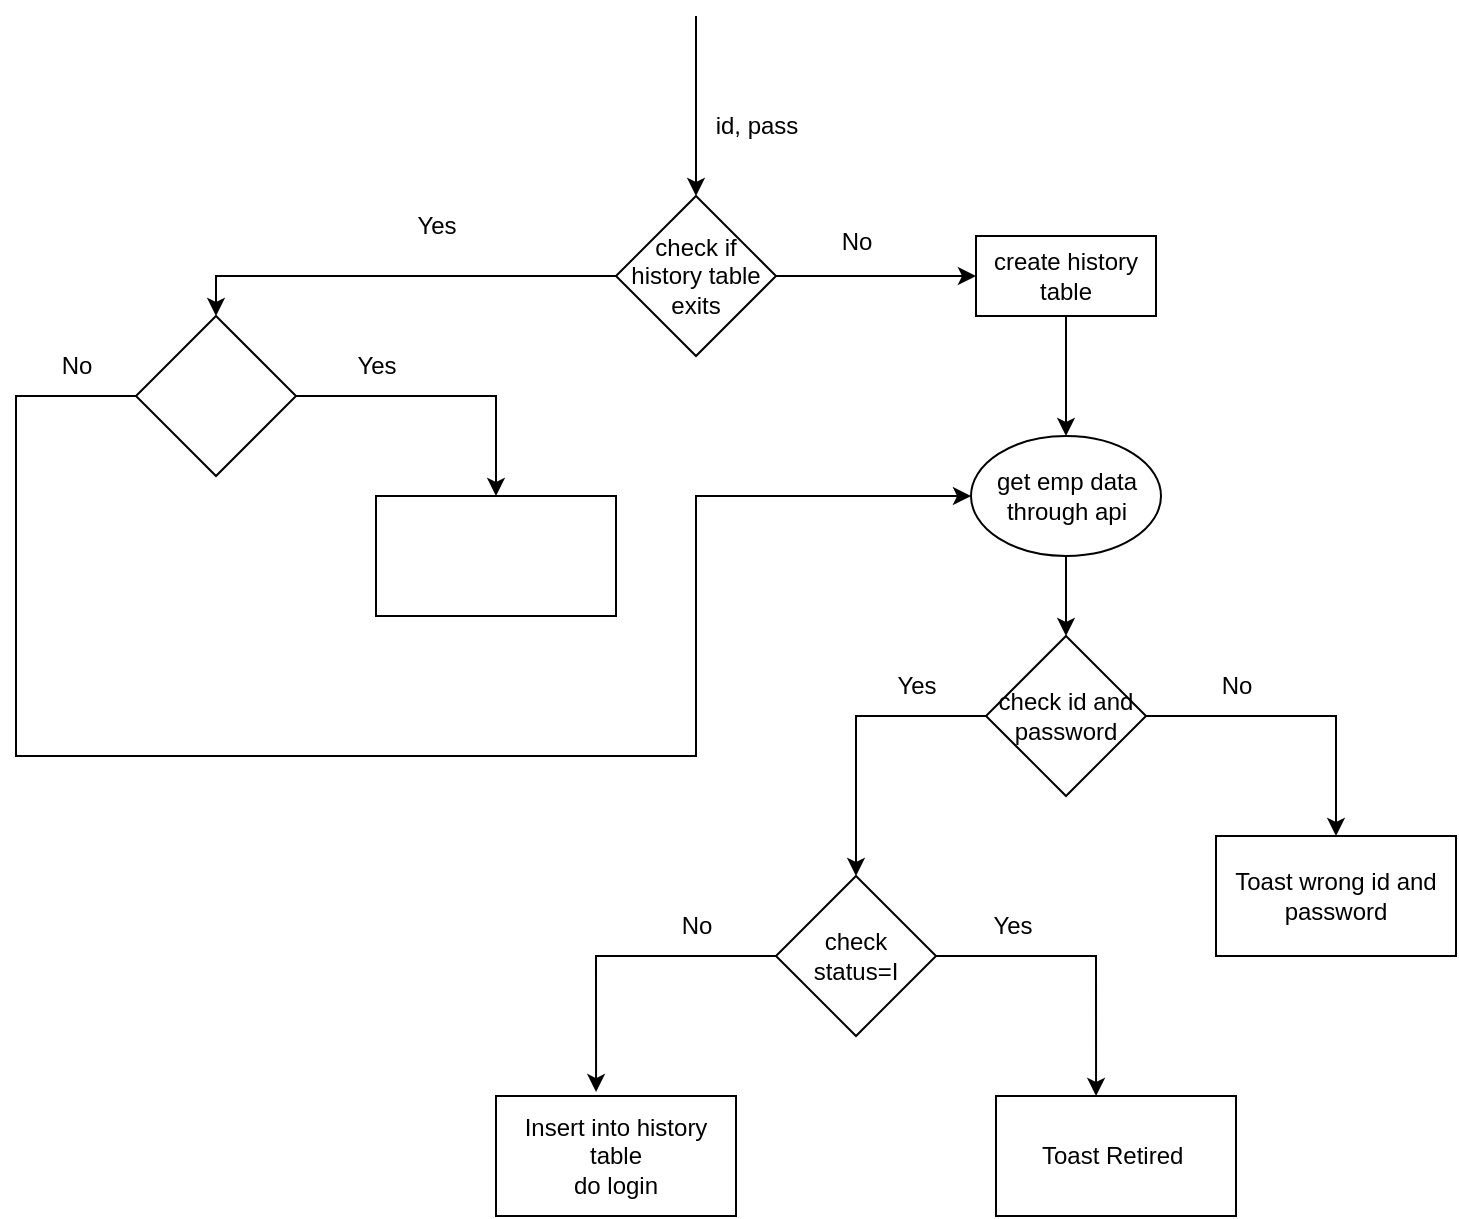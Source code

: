<mxfile version="22.1.20" type="github">
  <diagram name="Page-1" id="QuCSBd0TfuKp-ErCTbrK">
    <mxGraphModel dx="1434" dy="746" grid="1" gridSize="10" guides="1" tooltips="1" connect="1" arrows="1" fold="1" page="1" pageScale="1" pageWidth="850" pageHeight="1100" math="0" shadow="0">
      <root>
        <mxCell id="0" />
        <mxCell id="1" parent="0" />
        <mxCell id="JiMQocw4fghe8DDPcSIC-2" value="" style="endArrow=classic;html=1;rounded=0;" edge="1" parent="1">
          <mxGeometry width="50" height="50" relative="1" as="geometry">
            <mxPoint x="440" y="10" as="sourcePoint" />
            <mxPoint x="440" y="100" as="targetPoint" />
          </mxGeometry>
        </mxCell>
        <mxCell id="JiMQocw4fghe8DDPcSIC-5" style="edgeStyle=orthogonalEdgeStyle;rounded=0;orthogonalLoop=1;jettySize=auto;html=1;exitX=0;exitY=0.5;exitDx=0;exitDy=0;entryX=0.5;entryY=0;entryDx=0;entryDy=0;" edge="1" parent="1" source="JiMQocw4fghe8DDPcSIC-3" target="JiMQocw4fghe8DDPcSIC-4">
          <mxGeometry relative="1" as="geometry">
            <mxPoint x="200" y="140" as="targetPoint" />
          </mxGeometry>
        </mxCell>
        <mxCell id="JiMQocw4fghe8DDPcSIC-7" value="" style="edgeStyle=orthogonalEdgeStyle;rounded=0;orthogonalLoop=1;jettySize=auto;html=1;" edge="1" parent="1" source="JiMQocw4fghe8DDPcSIC-3" target="JiMQocw4fghe8DDPcSIC-6">
          <mxGeometry relative="1" as="geometry" />
        </mxCell>
        <mxCell id="JiMQocw4fghe8DDPcSIC-3" value="check if history table&lt;br&gt;exits" style="rhombus;whiteSpace=wrap;html=1;" vertex="1" parent="1">
          <mxGeometry x="400" y="100" width="80" height="80" as="geometry" />
        </mxCell>
        <mxCell id="JiMQocw4fghe8DDPcSIC-21" style="edgeStyle=orthogonalEdgeStyle;rounded=0;orthogonalLoop=1;jettySize=auto;html=1;entryX=0.5;entryY=0;entryDx=0;entryDy=0;" edge="1" parent="1" source="JiMQocw4fghe8DDPcSIC-4" target="JiMQocw4fghe8DDPcSIC-20">
          <mxGeometry relative="1" as="geometry">
            <mxPoint x="340" y="200" as="targetPoint" />
          </mxGeometry>
        </mxCell>
        <mxCell id="JiMQocw4fghe8DDPcSIC-22" style="edgeStyle=orthogonalEdgeStyle;rounded=0;orthogonalLoop=1;jettySize=auto;html=1;entryX=0;entryY=0.5;entryDx=0;entryDy=0;" edge="1" parent="1" source="JiMQocw4fghe8DDPcSIC-4" target="JiMQocw4fghe8DDPcSIC-8">
          <mxGeometry relative="1" as="geometry">
            <mxPoint x="80" y="370" as="targetPoint" />
            <Array as="points">
              <mxPoint x="100" y="200" />
              <mxPoint x="100" y="380" />
              <mxPoint x="440" y="380" />
              <mxPoint x="440" y="250" />
            </Array>
          </mxGeometry>
        </mxCell>
        <mxCell id="JiMQocw4fghe8DDPcSIC-4" value="" style="rhombus;whiteSpace=wrap;html=1;" vertex="1" parent="1">
          <mxGeometry x="160" y="160" width="80" height="80" as="geometry" />
        </mxCell>
        <mxCell id="JiMQocw4fghe8DDPcSIC-9" value="" style="edgeStyle=orthogonalEdgeStyle;rounded=0;orthogonalLoop=1;jettySize=auto;html=1;" edge="1" parent="1" source="JiMQocw4fghe8DDPcSIC-6" target="JiMQocw4fghe8DDPcSIC-8">
          <mxGeometry relative="1" as="geometry" />
        </mxCell>
        <mxCell id="JiMQocw4fghe8DDPcSIC-6" value="create history table" style="rounded=0;whiteSpace=wrap;html=1;" vertex="1" parent="1">
          <mxGeometry x="580" y="120" width="90" height="40" as="geometry" />
        </mxCell>
        <mxCell id="JiMQocw4fghe8DDPcSIC-11" value="" style="edgeStyle=orthogonalEdgeStyle;rounded=0;orthogonalLoop=1;jettySize=auto;html=1;" edge="1" parent="1" source="JiMQocw4fghe8DDPcSIC-8" target="JiMQocw4fghe8DDPcSIC-10">
          <mxGeometry relative="1" as="geometry" />
        </mxCell>
        <mxCell id="JiMQocw4fghe8DDPcSIC-8" value="get emp data through api" style="ellipse;whiteSpace=wrap;html=1;" vertex="1" parent="1">
          <mxGeometry x="577.5" y="220" width="95" height="60" as="geometry" />
        </mxCell>
        <mxCell id="JiMQocw4fghe8DDPcSIC-13" style="edgeStyle=orthogonalEdgeStyle;rounded=0;orthogonalLoop=1;jettySize=auto;html=1;entryX=0.5;entryY=0;entryDx=0;entryDy=0;" edge="1" parent="1" source="JiMQocw4fghe8DDPcSIC-10" target="JiMQocw4fghe8DDPcSIC-12">
          <mxGeometry relative="1" as="geometry">
            <mxPoint x="520" y="360" as="targetPoint" />
          </mxGeometry>
        </mxCell>
        <mxCell id="JiMQocw4fghe8DDPcSIC-19" style="edgeStyle=orthogonalEdgeStyle;rounded=0;orthogonalLoop=1;jettySize=auto;html=1;entryX=0.5;entryY=0;entryDx=0;entryDy=0;" edge="1" parent="1" source="JiMQocw4fghe8DDPcSIC-10" target="JiMQocw4fghe8DDPcSIC-18">
          <mxGeometry relative="1" as="geometry">
            <mxPoint x="760" y="360" as="targetPoint" />
          </mxGeometry>
        </mxCell>
        <mxCell id="JiMQocw4fghe8DDPcSIC-10" value="check id and password" style="rhombus;whiteSpace=wrap;html=1;" vertex="1" parent="1">
          <mxGeometry x="585" y="320" width="80" height="80" as="geometry" />
        </mxCell>
        <mxCell id="JiMQocw4fghe8DDPcSIC-16" style="edgeStyle=orthogonalEdgeStyle;rounded=0;orthogonalLoop=1;jettySize=auto;html=1;entryX=0.417;entryY=-0.033;entryDx=0;entryDy=0;entryPerimeter=0;" edge="1" parent="1" source="JiMQocw4fghe8DDPcSIC-12" target="JiMQocw4fghe8DDPcSIC-14">
          <mxGeometry relative="1" as="geometry">
            <mxPoint x="390" y="480" as="targetPoint" />
          </mxGeometry>
        </mxCell>
        <mxCell id="JiMQocw4fghe8DDPcSIC-17" style="edgeStyle=orthogonalEdgeStyle;rounded=0;orthogonalLoop=1;jettySize=auto;html=1;entryX=0.417;entryY=0;entryDx=0;entryDy=0;entryPerimeter=0;" edge="1" parent="1" source="JiMQocw4fghe8DDPcSIC-12" target="JiMQocw4fghe8DDPcSIC-15">
          <mxGeometry relative="1" as="geometry">
            <mxPoint x="640" y="480" as="targetPoint" />
          </mxGeometry>
        </mxCell>
        <mxCell id="JiMQocw4fghe8DDPcSIC-12" value="check &lt;br&gt;status=I" style="rhombus;whiteSpace=wrap;html=1;" vertex="1" parent="1">
          <mxGeometry x="480" y="440" width="80" height="80" as="geometry" />
        </mxCell>
        <mxCell id="JiMQocw4fghe8DDPcSIC-14" value="Insert into history table&lt;br&gt;do login" style="rounded=0;whiteSpace=wrap;html=1;" vertex="1" parent="1">
          <mxGeometry x="340" y="550" width="120" height="60" as="geometry" />
        </mxCell>
        <mxCell id="JiMQocw4fghe8DDPcSIC-15" value="Toast Retired&amp;nbsp;" style="rounded=0;whiteSpace=wrap;html=1;" vertex="1" parent="1">
          <mxGeometry x="590" y="550" width="120" height="60" as="geometry" />
        </mxCell>
        <mxCell id="JiMQocw4fghe8DDPcSIC-18" value="Toast wrong id and password" style="rounded=0;whiteSpace=wrap;html=1;" vertex="1" parent="1">
          <mxGeometry x="700" y="420" width="120" height="60" as="geometry" />
        </mxCell>
        <mxCell id="JiMQocw4fghe8DDPcSIC-20" value="" style="rounded=0;whiteSpace=wrap;html=1;" vertex="1" parent="1">
          <mxGeometry x="280" y="250" width="120" height="60" as="geometry" />
        </mxCell>
        <mxCell id="JiMQocw4fghe8DDPcSIC-23" value="id, pass" style="text;html=1;align=center;verticalAlign=middle;resizable=0;points=[];autosize=1;strokeColor=none;fillColor=none;" vertex="1" parent="1">
          <mxGeometry x="440" y="50" width="60" height="30" as="geometry" />
        </mxCell>
        <mxCell id="JiMQocw4fghe8DDPcSIC-24" value="Yes" style="text;html=1;align=center;verticalAlign=middle;resizable=0;points=[];autosize=1;strokeColor=none;fillColor=none;" vertex="1" parent="1">
          <mxGeometry x="290" y="100" width="40" height="30" as="geometry" />
        </mxCell>
        <mxCell id="JiMQocw4fghe8DDPcSIC-25" value="Yes" style="text;html=1;align=center;verticalAlign=middle;resizable=0;points=[];autosize=1;strokeColor=none;fillColor=none;" vertex="1" parent="1">
          <mxGeometry x="577.5" y="450" width="40" height="30" as="geometry" />
        </mxCell>
        <mxCell id="JiMQocw4fghe8DDPcSIC-26" value="Yes" style="text;html=1;align=center;verticalAlign=middle;resizable=0;points=[];autosize=1;strokeColor=none;fillColor=none;" vertex="1" parent="1">
          <mxGeometry x="530" y="330" width="40" height="30" as="geometry" />
        </mxCell>
        <mxCell id="JiMQocw4fghe8DDPcSIC-27" value="Yes" style="text;html=1;align=center;verticalAlign=middle;resizable=0;points=[];autosize=1;strokeColor=none;fillColor=none;" vertex="1" parent="1">
          <mxGeometry x="260" y="170" width="40" height="30" as="geometry" />
        </mxCell>
        <mxCell id="JiMQocw4fghe8DDPcSIC-28" value="No" style="text;html=1;align=center;verticalAlign=middle;resizable=0;points=[];autosize=1;strokeColor=none;fillColor=none;" vertex="1" parent="1">
          <mxGeometry x="500" y="108" width="40" height="30" as="geometry" />
        </mxCell>
        <mxCell id="JiMQocw4fghe8DDPcSIC-29" value="No" style="text;html=1;align=center;verticalAlign=middle;resizable=0;points=[];autosize=1;strokeColor=none;fillColor=none;" vertex="1" parent="1">
          <mxGeometry x="420" y="450" width="40" height="30" as="geometry" />
        </mxCell>
        <mxCell id="JiMQocw4fghe8DDPcSIC-30" value="No" style="text;html=1;align=center;verticalAlign=middle;resizable=0;points=[];autosize=1;strokeColor=none;fillColor=none;" vertex="1" parent="1">
          <mxGeometry x="690" y="330" width="40" height="30" as="geometry" />
        </mxCell>
        <mxCell id="JiMQocw4fghe8DDPcSIC-31" value="No" style="text;html=1;align=center;verticalAlign=middle;resizable=0;points=[];autosize=1;strokeColor=none;fillColor=none;" vertex="1" parent="1">
          <mxGeometry x="110" y="170" width="40" height="30" as="geometry" />
        </mxCell>
      </root>
    </mxGraphModel>
  </diagram>
</mxfile>

